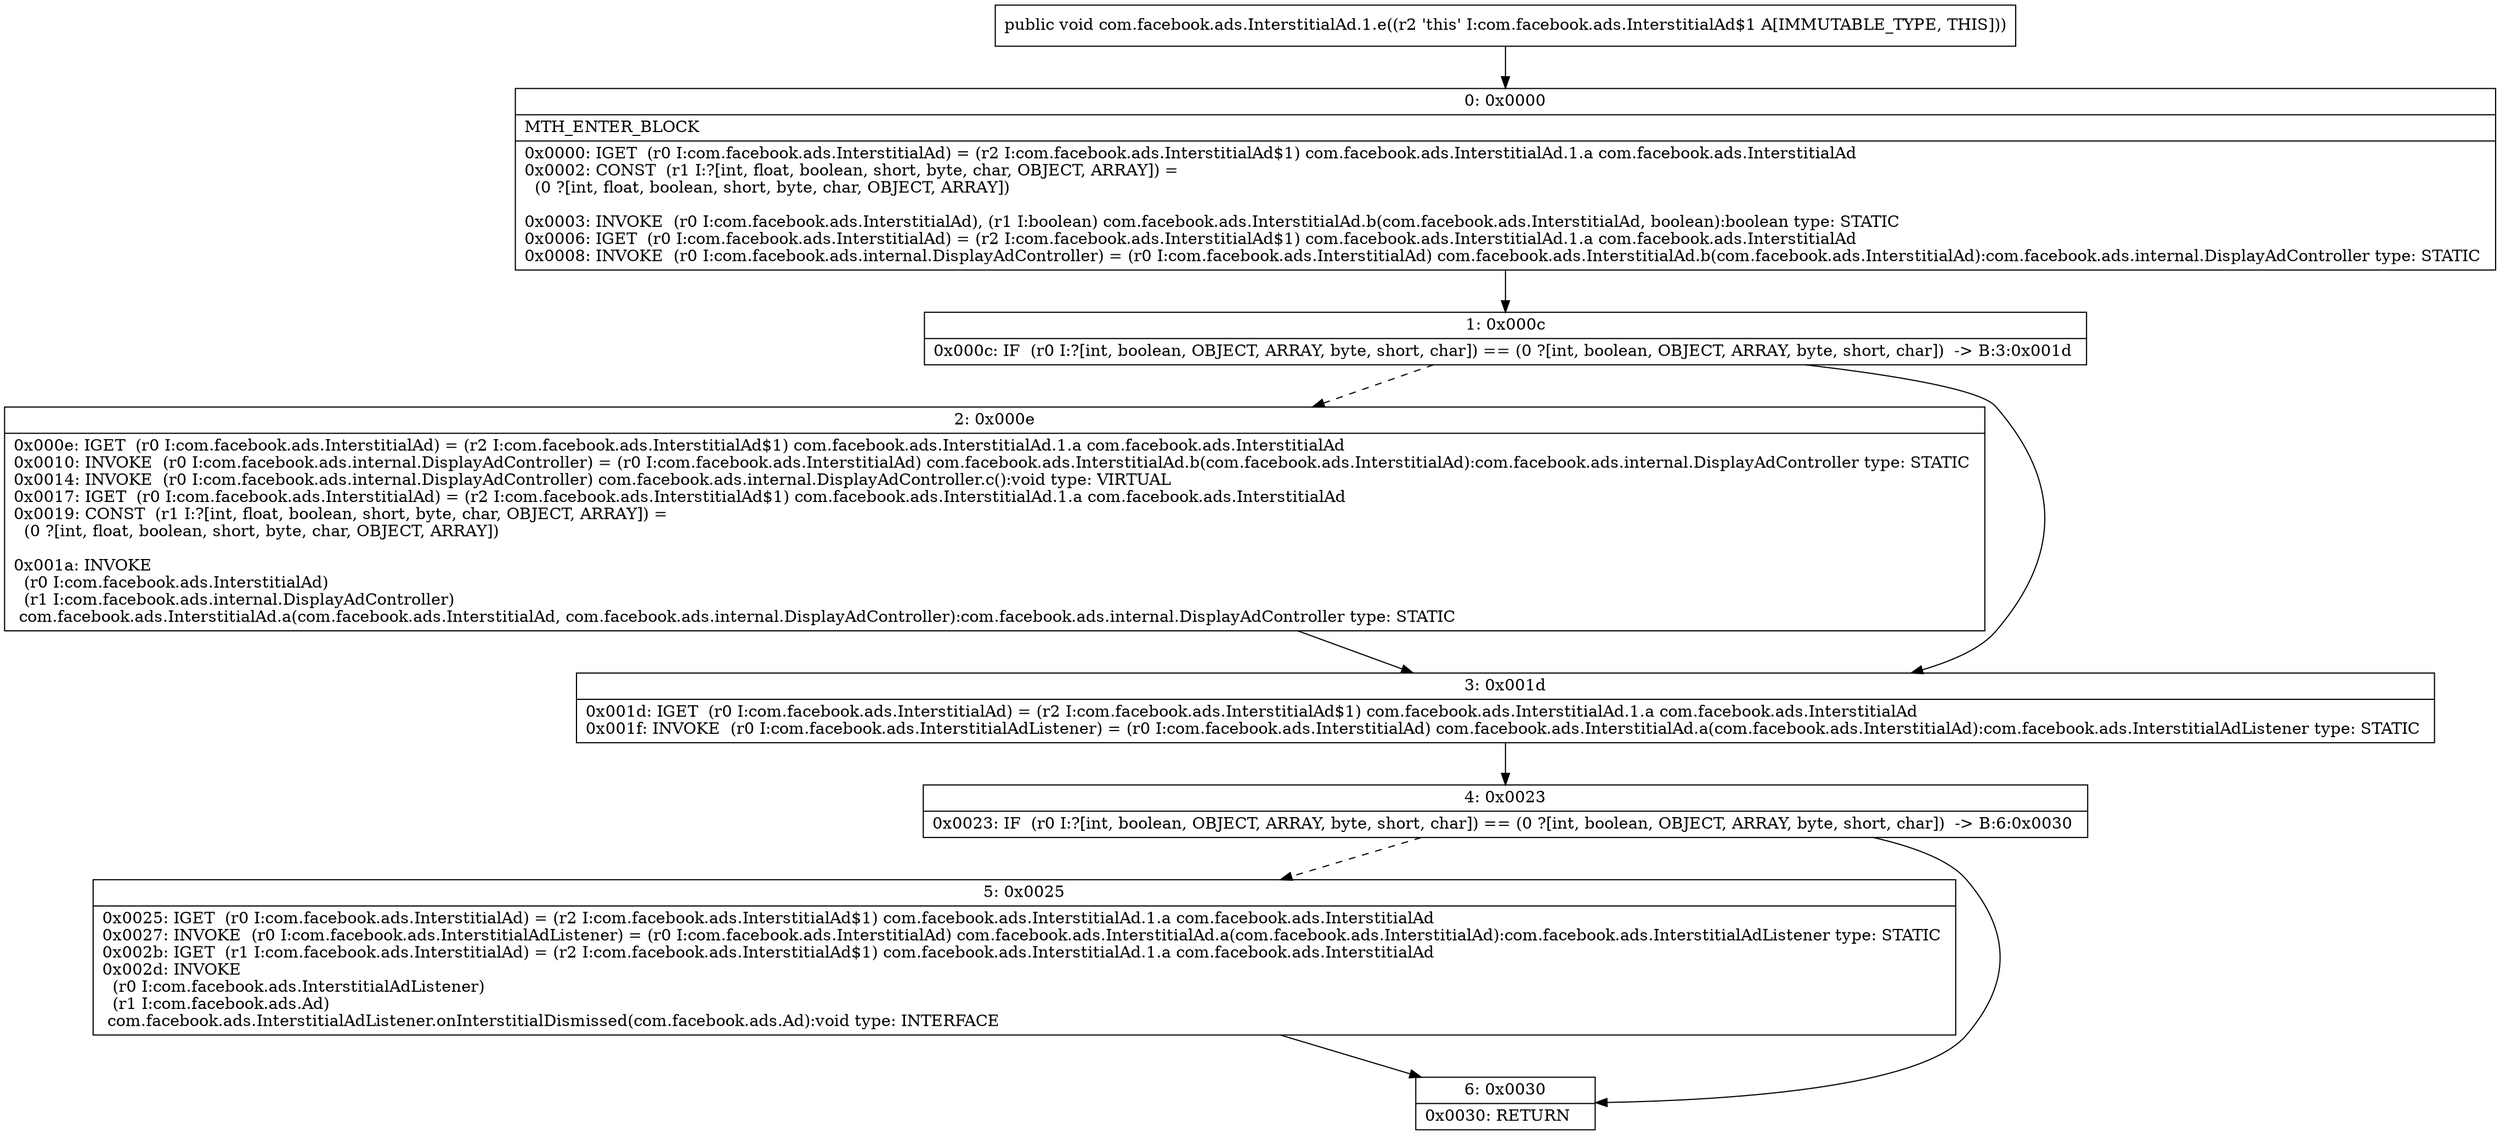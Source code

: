 digraph "CFG forcom.facebook.ads.InterstitialAd.1.e()V" {
Node_0 [shape=record,label="{0\:\ 0x0000|MTH_ENTER_BLOCK\l|0x0000: IGET  (r0 I:com.facebook.ads.InterstitialAd) = (r2 I:com.facebook.ads.InterstitialAd$1) com.facebook.ads.InterstitialAd.1.a com.facebook.ads.InterstitialAd \l0x0002: CONST  (r1 I:?[int, float, boolean, short, byte, char, OBJECT, ARRAY]) = \l  (0 ?[int, float, boolean, short, byte, char, OBJECT, ARRAY])\l \l0x0003: INVOKE  (r0 I:com.facebook.ads.InterstitialAd), (r1 I:boolean) com.facebook.ads.InterstitialAd.b(com.facebook.ads.InterstitialAd, boolean):boolean type: STATIC \l0x0006: IGET  (r0 I:com.facebook.ads.InterstitialAd) = (r2 I:com.facebook.ads.InterstitialAd$1) com.facebook.ads.InterstitialAd.1.a com.facebook.ads.InterstitialAd \l0x0008: INVOKE  (r0 I:com.facebook.ads.internal.DisplayAdController) = (r0 I:com.facebook.ads.InterstitialAd) com.facebook.ads.InterstitialAd.b(com.facebook.ads.InterstitialAd):com.facebook.ads.internal.DisplayAdController type: STATIC \l}"];
Node_1 [shape=record,label="{1\:\ 0x000c|0x000c: IF  (r0 I:?[int, boolean, OBJECT, ARRAY, byte, short, char]) == (0 ?[int, boolean, OBJECT, ARRAY, byte, short, char])  \-\> B:3:0x001d \l}"];
Node_2 [shape=record,label="{2\:\ 0x000e|0x000e: IGET  (r0 I:com.facebook.ads.InterstitialAd) = (r2 I:com.facebook.ads.InterstitialAd$1) com.facebook.ads.InterstitialAd.1.a com.facebook.ads.InterstitialAd \l0x0010: INVOKE  (r0 I:com.facebook.ads.internal.DisplayAdController) = (r0 I:com.facebook.ads.InterstitialAd) com.facebook.ads.InterstitialAd.b(com.facebook.ads.InterstitialAd):com.facebook.ads.internal.DisplayAdController type: STATIC \l0x0014: INVOKE  (r0 I:com.facebook.ads.internal.DisplayAdController) com.facebook.ads.internal.DisplayAdController.c():void type: VIRTUAL \l0x0017: IGET  (r0 I:com.facebook.ads.InterstitialAd) = (r2 I:com.facebook.ads.InterstitialAd$1) com.facebook.ads.InterstitialAd.1.a com.facebook.ads.InterstitialAd \l0x0019: CONST  (r1 I:?[int, float, boolean, short, byte, char, OBJECT, ARRAY]) = \l  (0 ?[int, float, boolean, short, byte, char, OBJECT, ARRAY])\l \l0x001a: INVOKE  \l  (r0 I:com.facebook.ads.InterstitialAd)\l  (r1 I:com.facebook.ads.internal.DisplayAdController)\l com.facebook.ads.InterstitialAd.a(com.facebook.ads.InterstitialAd, com.facebook.ads.internal.DisplayAdController):com.facebook.ads.internal.DisplayAdController type: STATIC \l}"];
Node_3 [shape=record,label="{3\:\ 0x001d|0x001d: IGET  (r0 I:com.facebook.ads.InterstitialAd) = (r2 I:com.facebook.ads.InterstitialAd$1) com.facebook.ads.InterstitialAd.1.a com.facebook.ads.InterstitialAd \l0x001f: INVOKE  (r0 I:com.facebook.ads.InterstitialAdListener) = (r0 I:com.facebook.ads.InterstitialAd) com.facebook.ads.InterstitialAd.a(com.facebook.ads.InterstitialAd):com.facebook.ads.InterstitialAdListener type: STATIC \l}"];
Node_4 [shape=record,label="{4\:\ 0x0023|0x0023: IF  (r0 I:?[int, boolean, OBJECT, ARRAY, byte, short, char]) == (0 ?[int, boolean, OBJECT, ARRAY, byte, short, char])  \-\> B:6:0x0030 \l}"];
Node_5 [shape=record,label="{5\:\ 0x0025|0x0025: IGET  (r0 I:com.facebook.ads.InterstitialAd) = (r2 I:com.facebook.ads.InterstitialAd$1) com.facebook.ads.InterstitialAd.1.a com.facebook.ads.InterstitialAd \l0x0027: INVOKE  (r0 I:com.facebook.ads.InterstitialAdListener) = (r0 I:com.facebook.ads.InterstitialAd) com.facebook.ads.InterstitialAd.a(com.facebook.ads.InterstitialAd):com.facebook.ads.InterstitialAdListener type: STATIC \l0x002b: IGET  (r1 I:com.facebook.ads.InterstitialAd) = (r2 I:com.facebook.ads.InterstitialAd$1) com.facebook.ads.InterstitialAd.1.a com.facebook.ads.InterstitialAd \l0x002d: INVOKE  \l  (r0 I:com.facebook.ads.InterstitialAdListener)\l  (r1 I:com.facebook.ads.Ad)\l com.facebook.ads.InterstitialAdListener.onInterstitialDismissed(com.facebook.ads.Ad):void type: INTERFACE \l}"];
Node_6 [shape=record,label="{6\:\ 0x0030|0x0030: RETURN   \l}"];
MethodNode[shape=record,label="{public void com.facebook.ads.InterstitialAd.1.e((r2 'this' I:com.facebook.ads.InterstitialAd$1 A[IMMUTABLE_TYPE, THIS])) }"];
MethodNode -> Node_0;
Node_0 -> Node_1;
Node_1 -> Node_2[style=dashed];
Node_1 -> Node_3;
Node_2 -> Node_3;
Node_3 -> Node_4;
Node_4 -> Node_5[style=dashed];
Node_4 -> Node_6;
Node_5 -> Node_6;
}

